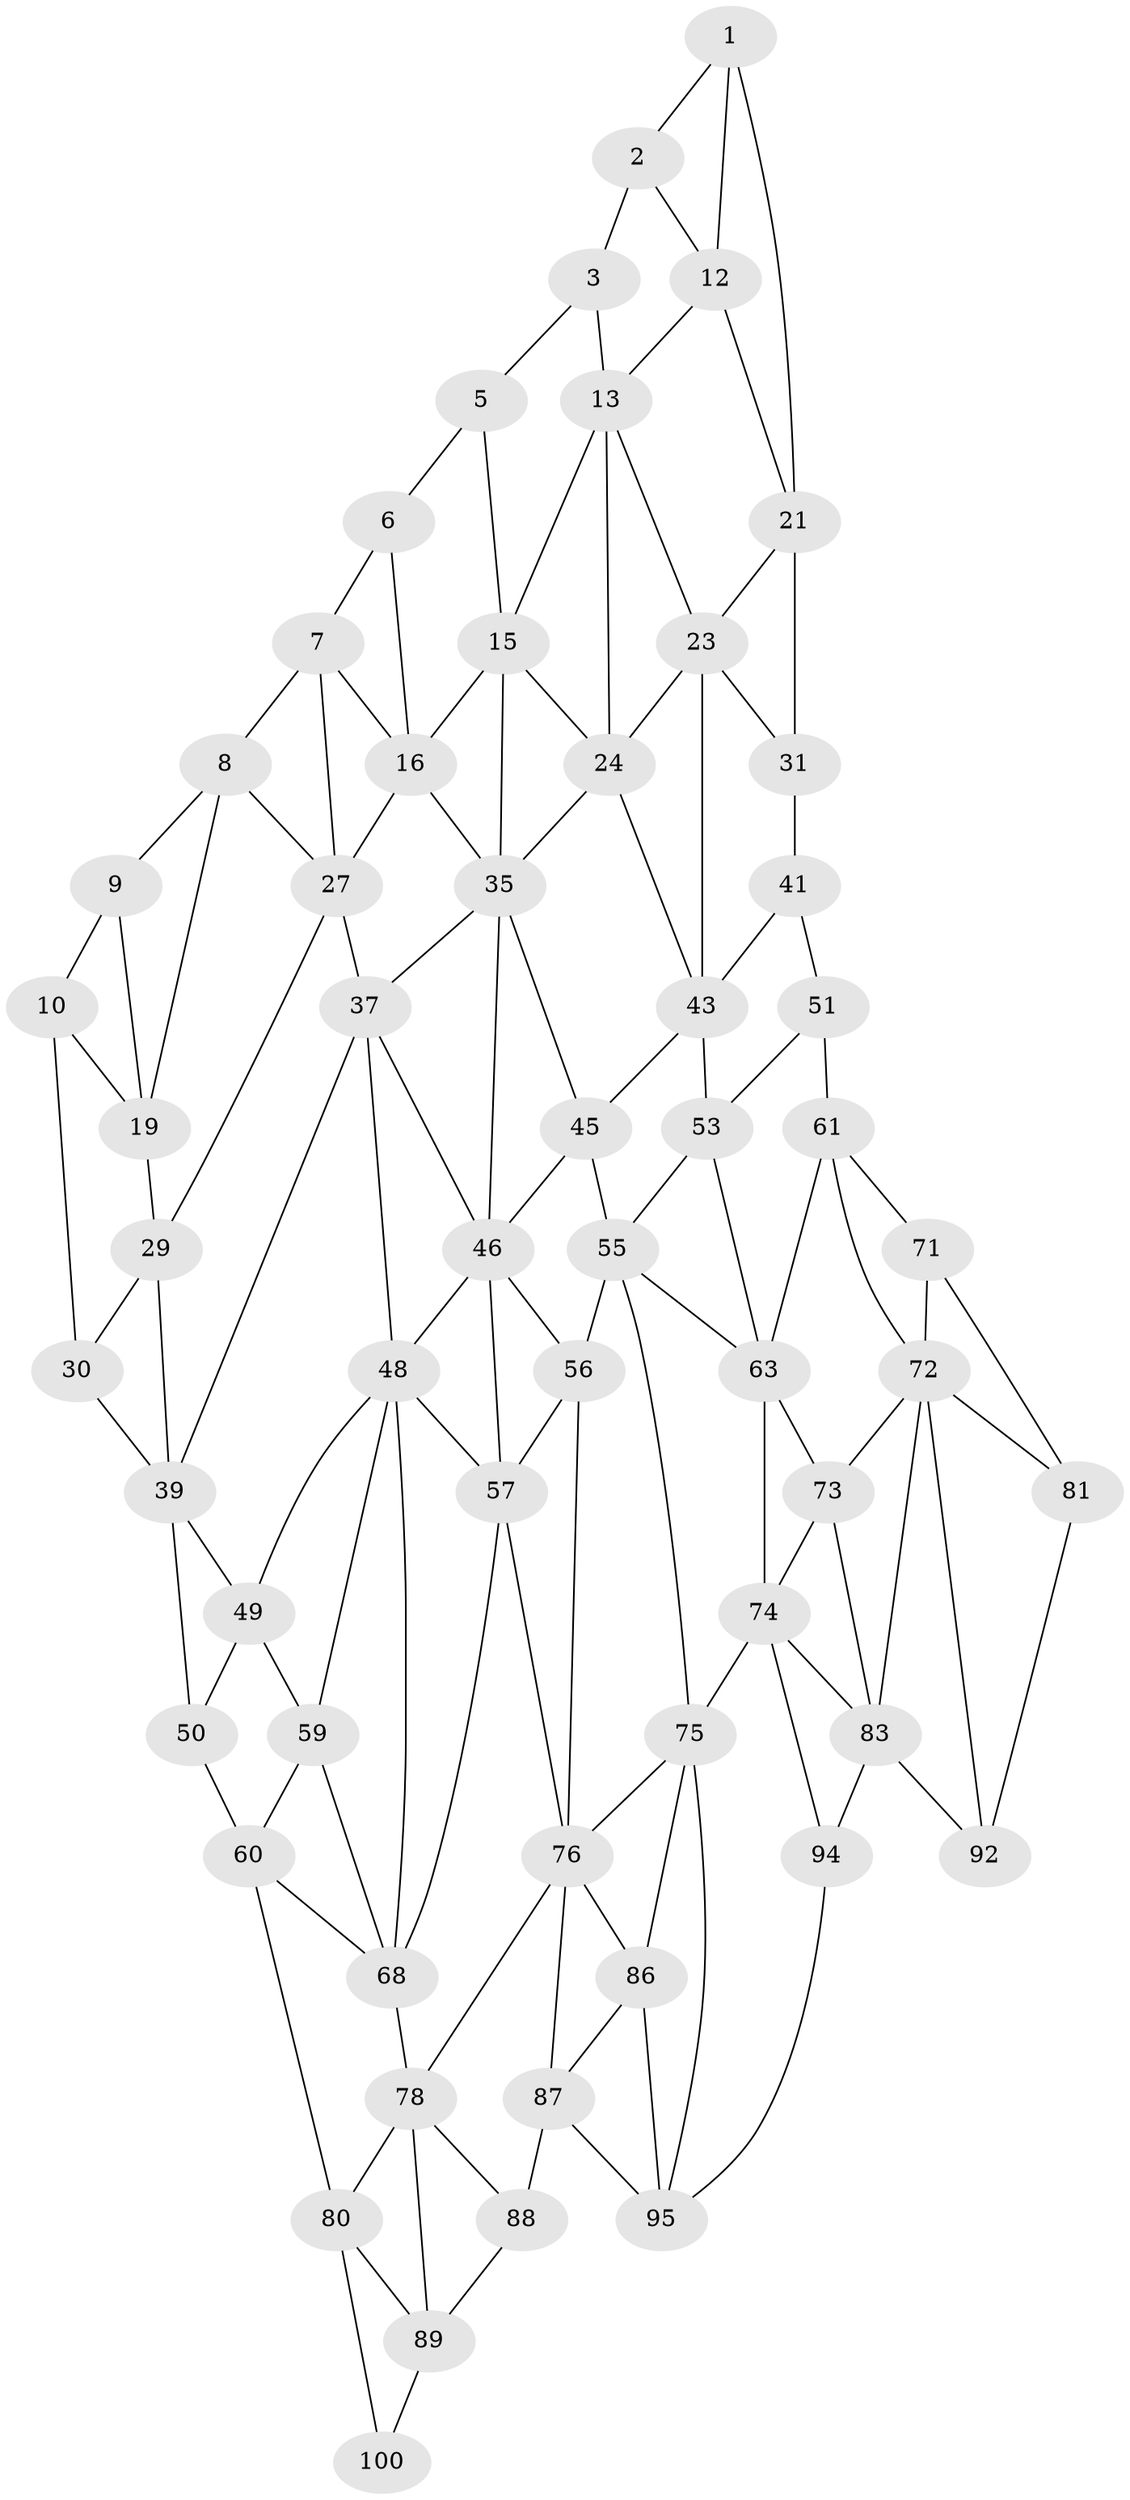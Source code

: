 // original degree distribution, {2: 0.04, 3: 0.32, 4: 0.64}
// Generated by graph-tools (version 1.1) at 2025/38/02/21/25 10:38:57]
// undirected, 59 vertices, 122 edges
graph export_dot {
graph [start="1"]
  node [color=gray90,style=filled];
  1 [super="+11"];
  2;
  3 [super="+4"];
  5;
  6;
  7 [super="+17"];
  8 [super="+18"];
  9;
  10 [super="+20"];
  12;
  13 [super="+14"];
  15 [super="+25"];
  16 [super="+26"];
  19;
  21 [super="+22"];
  23 [super="+33"];
  24 [super="+34"];
  27 [super="+28"];
  29;
  30;
  31 [super="+32"];
  35 [super="+36"];
  37 [super="+38"];
  39 [super="+40"];
  41 [super="+42"];
  43 [super="+44"];
  45;
  46 [super="+47"];
  48 [super="+58"];
  49;
  50;
  51 [super="+52"];
  53 [super="+54"];
  55 [super="+65"];
  56 [super="+66"];
  57 [super="+67"];
  59;
  60 [super="+70"];
  61 [super="+62"];
  63 [super="+64"];
  68 [super="+69"];
  71;
  72 [super="+82"];
  73;
  74 [super="+84"];
  75 [super="+85"];
  76 [super="+77"];
  78 [super="+79"];
  80 [super="+90"];
  81 [super="+91"];
  83 [super="+93"];
  86;
  87 [super="+97"];
  88 [super="+98"];
  89 [super="+99"];
  92;
  94;
  95 [super="+96"];
  100;
  1 -- 2;
  1 -- 12;
  1 -- 21;
  2 -- 12;
  2 -- 3;
  3 -- 13 [weight=2];
  3 -- 5;
  5 -- 15;
  5 -- 6;
  6 -- 16;
  6 -- 7;
  7 -- 8 [weight=2];
  7 -- 16;
  7 -- 27;
  8 -- 9;
  8 -- 27;
  8 -- 19;
  9 -- 19;
  9 -- 10;
  10 -- 19;
  10 -- 30;
  12 -- 13;
  12 -- 21;
  13 -- 23;
  13 -- 24;
  13 -- 15;
  15 -- 16 [weight=2];
  15 -- 24;
  15 -- 35;
  16 -- 27;
  16 -- 35;
  19 -- 29;
  21 -- 31 [weight=2];
  21 -- 23;
  23 -- 24 [weight=2];
  23 -- 43;
  23 -- 31;
  24 -- 43;
  24 -- 35;
  27 -- 37 [weight=2];
  27 -- 29;
  29 -- 39;
  29 -- 30;
  30 -- 39;
  31 -- 41 [weight=2];
  35 -- 45;
  35 -- 37;
  35 -- 46;
  37 -- 48;
  37 -- 39;
  37 -- 46;
  39 -- 49;
  39 -- 50;
  41 -- 51 [weight=2];
  41 -- 43;
  43 -- 53 [weight=2];
  43 -- 45;
  45 -- 55;
  45 -- 46;
  46 -- 56;
  46 -- 48;
  46 -- 57;
  48 -- 49;
  48 -- 57;
  48 -- 59;
  48 -- 68;
  49 -- 59;
  49 -- 50;
  50 -- 60;
  51 -- 61 [weight=2];
  51 -- 53;
  53 -- 63 [weight=2];
  53 -- 55;
  55 -- 56 [weight=2];
  55 -- 75;
  55 -- 63;
  56 -- 57 [weight=2];
  56 -- 76;
  57 -- 68;
  57 -- 76;
  59 -- 60;
  59 -- 68;
  60 -- 80;
  60 -- 68;
  61 -- 71;
  61 -- 72;
  61 -- 63;
  63 -- 73;
  63 -- 74;
  68 -- 78 [weight=2];
  71 -- 81;
  71 -- 72;
  72 -- 73;
  72 -- 81;
  72 -- 83;
  72 -- 92;
  73 -- 83;
  73 -- 74;
  74 -- 75 [weight=2];
  74 -- 83;
  74 -- 94;
  75 -- 76;
  75 -- 86;
  75 -- 95;
  76 -- 86;
  76 -- 78;
  76 -- 87;
  78 -- 88;
  78 -- 80;
  78 -- 89;
  80 -- 89;
  80 -- 100;
  81 -- 92;
  83 -- 92;
  83 -- 94;
  86 -- 87;
  86 -- 95;
  87 -- 88 [weight=2];
  87 -- 95;
  88 -- 89 [weight=2];
  89 -- 100;
  94 -- 95;
}
